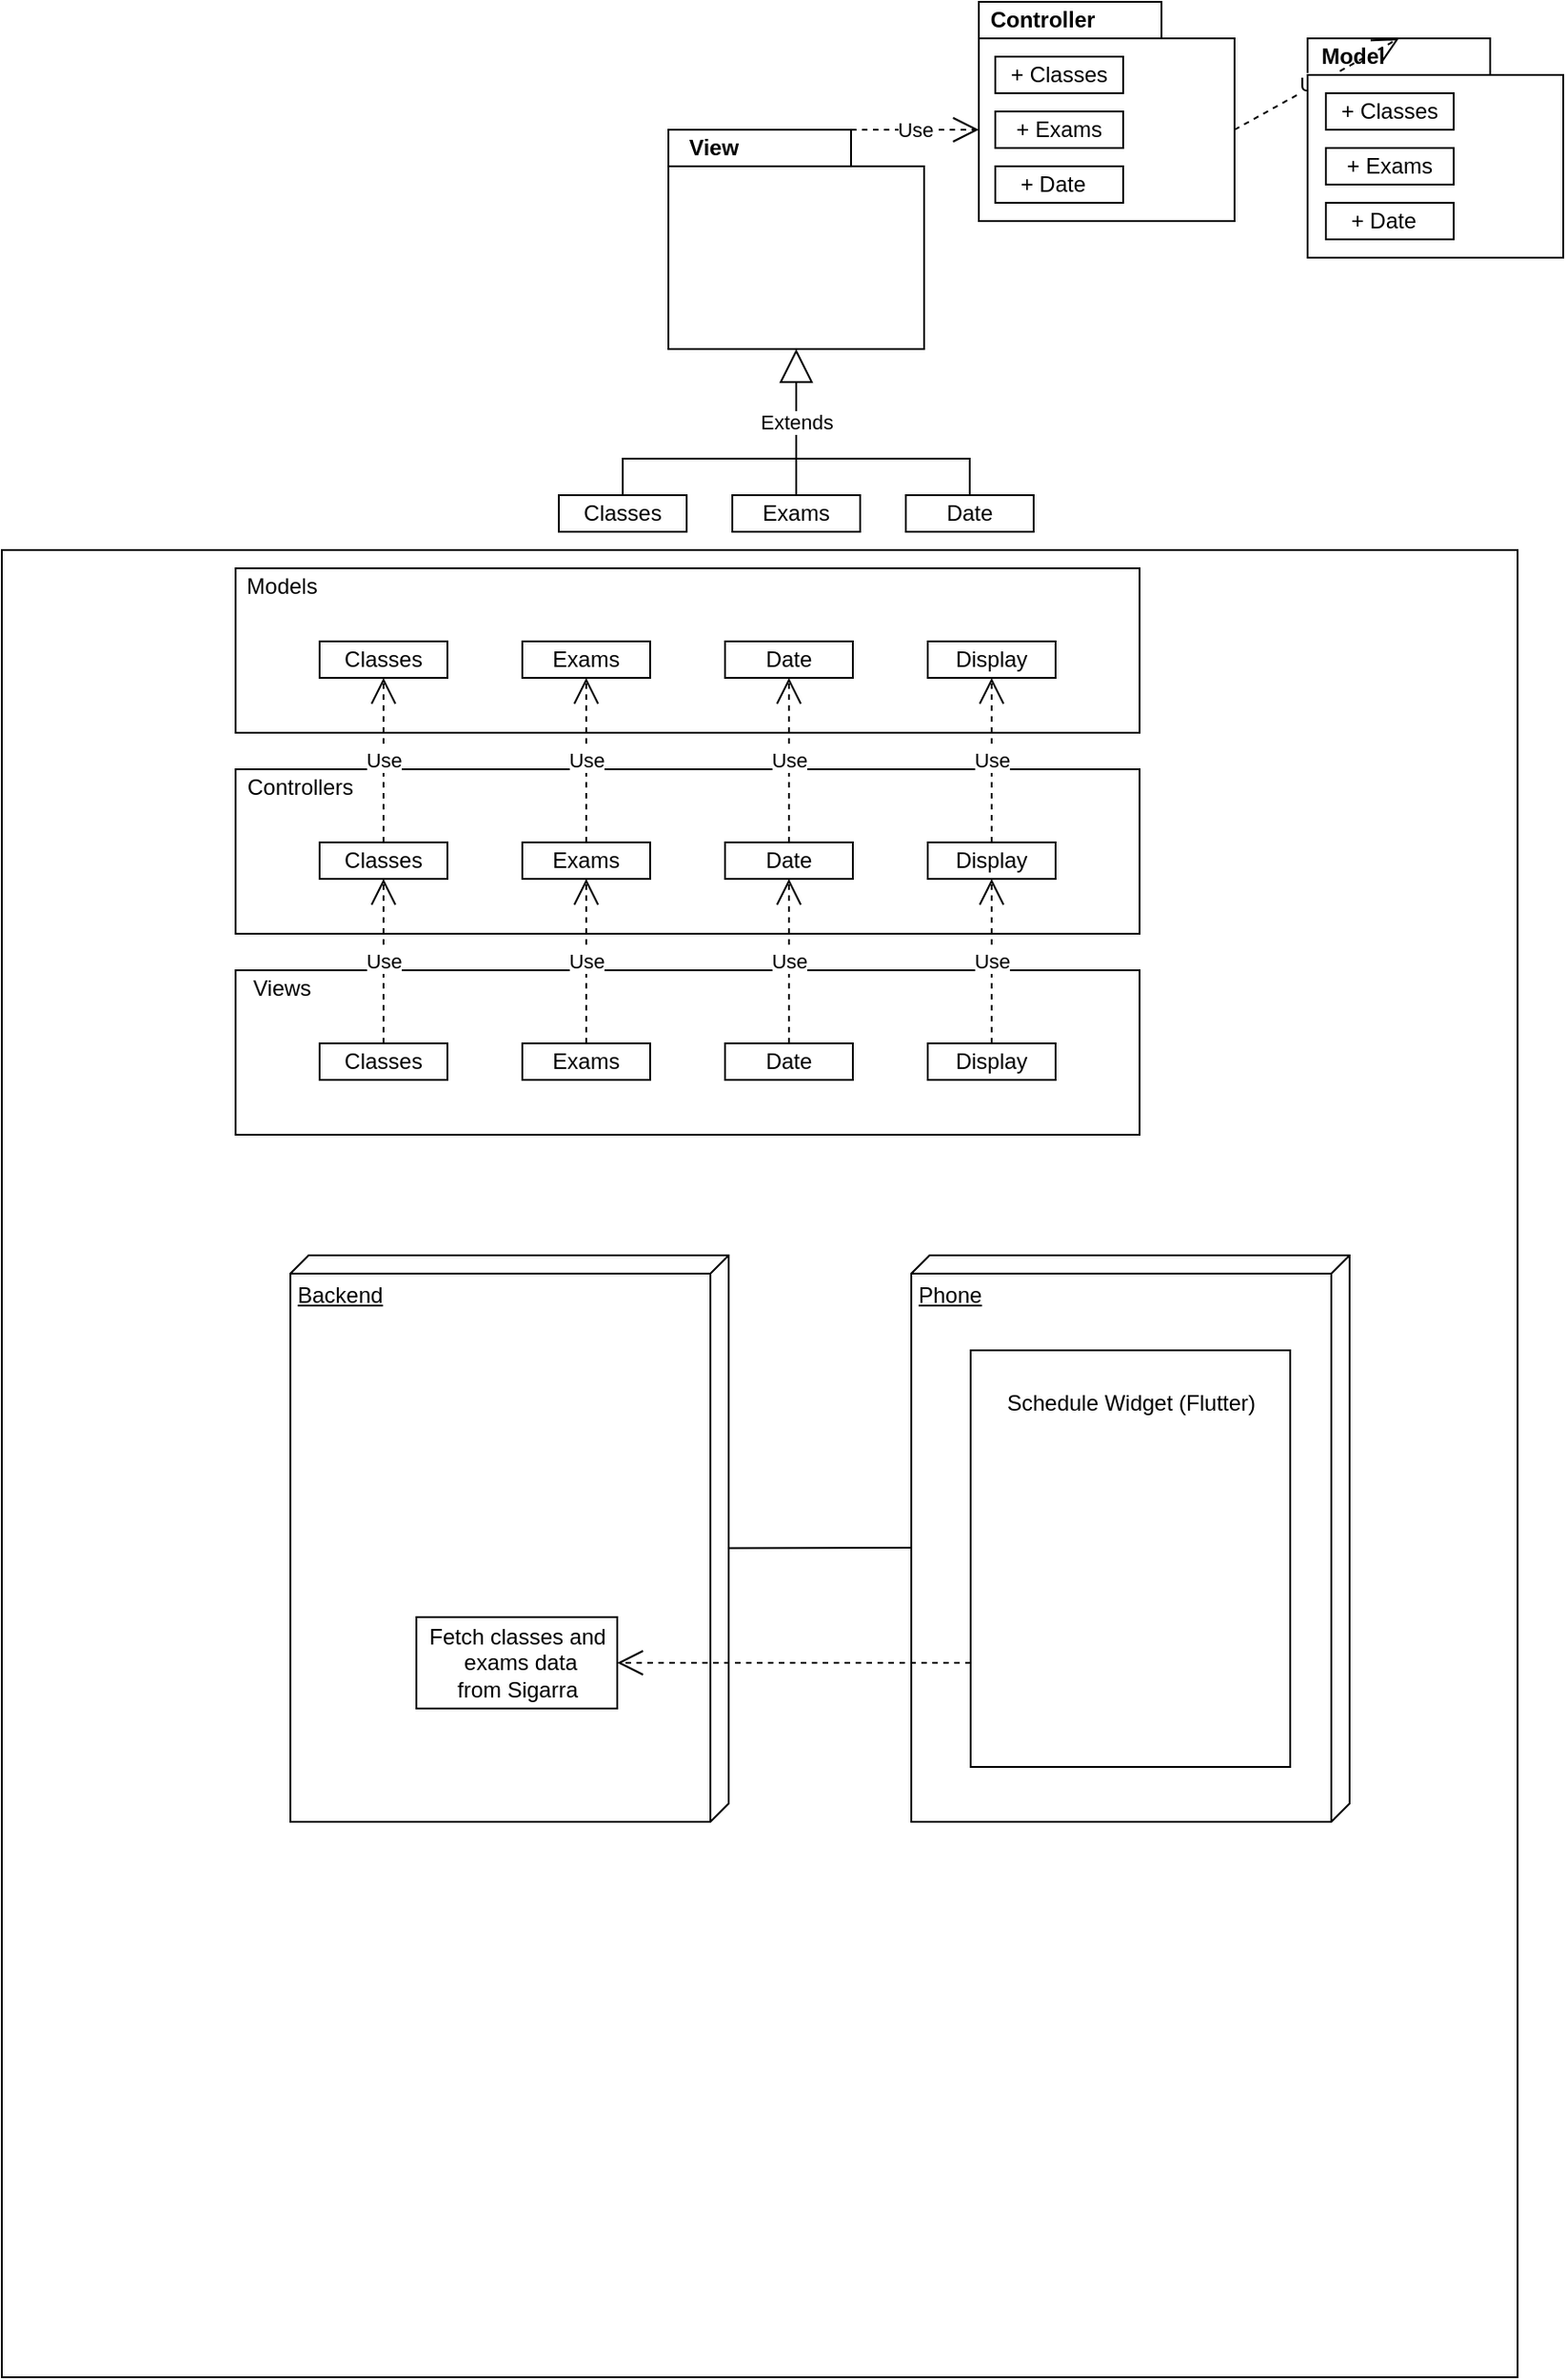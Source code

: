 <mxfile version="17.4.6" type="device"><diagram id="C5RBs43oDa-KdzZeNtuy" name="Page-1"><mxGraphModel dx="1865" dy="579" grid="0" gridSize="10" guides="1" tooltips="1" connect="1" arrows="1" fold="1" page="1" pageScale="1" pageWidth="827" pageHeight="1169" math="0" shadow="0"><root><mxCell id="WIyWlLk6GJQsqaUBKTNV-0"/><mxCell id="WIyWlLk6GJQsqaUBKTNV-1" parent="WIyWlLk6GJQsqaUBKTNV-0"/><mxCell id="Y-6Hzm9Xf-LeAZiNdiUA-22" value="" style="rounded=0;whiteSpace=wrap;html=1;" parent="WIyWlLk6GJQsqaUBKTNV-1" vertex="1"><mxGeometry x="-28" y="300" width="830" height="1000" as="geometry"/></mxCell><mxCell id="8zq5tzGC8Fa1y3f5wl5L-6" value="Phone" style="verticalAlign=top;align=left;spacingTop=8;spacingLeft=2;spacingRight=12;shape=cube;size=10;direction=south;fontStyle=4;html=1;" parent="WIyWlLk6GJQsqaUBKTNV-1" vertex="1"><mxGeometry x="470" y="686" width="240" height="310" as="geometry"/></mxCell><mxCell id="Y-6Hzm9Xf-LeAZiNdiUA-50" value="" style="html=1;" parent="WIyWlLk6GJQsqaUBKTNV-1" vertex="1"><mxGeometry x="502.5" y="738" width="175" height="228" as="geometry"/></mxCell><mxCell id="Y-6Hzm9Xf-LeAZiNdiUA-5" value="" style="rounded=0;whiteSpace=wrap;html=1;" parent="WIyWlLk6GJQsqaUBKTNV-1" vertex="1"><mxGeometry x="687" y="20" width="100" height="20" as="geometry"/></mxCell><mxCell id="8zq5tzGC8Fa1y3f5wl5L-5" value="&lt;div&gt;Backend&lt;/div&gt;" style="verticalAlign=top;align=left;spacingTop=8;spacingLeft=2;spacingRight=12;shape=cube;size=10;direction=south;fontStyle=4;html=1;" parent="WIyWlLk6GJQsqaUBKTNV-1" vertex="1"><mxGeometry x="130" y="686" width="240" height="310" as="geometry"/></mxCell><mxCell id="DuB3Gax-wAi-ZZb1_O8s-12" value="Use" style="endArrow=open;endSize=12;dashed=1;html=1;rounded=0;entryX=1;entryY=0;entryDx=0;entryDy=0;exitX=1;exitY=0.5;exitDx=0;exitDy=0;" parent="WIyWlLk6GJQsqaUBKTNV-1" source="Y-6Hzm9Xf-LeAZiNdiUA-8" target="Y-6Hzm9Xf-LeAZiNdiUA-1" edge="1"><mxGeometry width="160" relative="1" as="geometry"><mxPoint x="817" y="79" as="sourcePoint"/><mxPoint x="887" y="-150" as="targetPoint"/></mxGeometry></mxCell><mxCell id="DuB3Gax-wAi-ZZb1_O8s-14" value="Use" style="endArrow=open;endSize=12;dashed=1;html=1;rounded=0;exitX=1;exitY=0;exitDx=0;exitDy=0;entryX=0;entryY=0.5;entryDx=0;entryDy=0;" parent="WIyWlLk6GJQsqaUBKTNV-1" source="Y-6Hzm9Xf-LeAZiNdiUA-9" target="Y-6Hzm9Xf-LeAZiNdiUA-8" edge="1"><mxGeometry width="160" relative="1" as="geometry"><mxPoint x="717" y="58.5" as="sourcePoint"/><mxPoint x="589.5" y="-77" as="targetPoint"/></mxGeometry></mxCell><mxCell id="Y-6Hzm9Xf-LeAZiNdiUA-1" value="Model" style="text;html=1;strokeColor=none;fillColor=none;align=center;verticalAlign=middle;whiteSpace=wrap;rounded=0;fontStyle=1" parent="WIyWlLk6GJQsqaUBKTNV-1" vertex="1"><mxGeometry x="687" y="20" width="50" height="20" as="geometry"/></mxCell><mxCell id="Y-6Hzm9Xf-LeAZiNdiUA-4" value="" style="rounded=0;whiteSpace=wrap;html=1;" parent="WIyWlLk6GJQsqaUBKTNV-1" vertex="1"><mxGeometry x="687" y="40" width="140" height="100" as="geometry"/></mxCell><mxCell id="Y-6Hzm9Xf-LeAZiNdiUA-6" value="" style="rounded=0;whiteSpace=wrap;html=1;" parent="WIyWlLk6GJQsqaUBKTNV-1" vertex="1"><mxGeometry x="507" width="100" height="20" as="geometry"/></mxCell><mxCell id="Y-6Hzm9Xf-LeAZiNdiUA-7" value="Controller" style="text;html=1;strokeColor=none;fillColor=none;align=center;verticalAlign=middle;whiteSpace=wrap;rounded=0;fontStyle=1" parent="WIyWlLk6GJQsqaUBKTNV-1" vertex="1"><mxGeometry x="517" width="50" height="20" as="geometry"/></mxCell><mxCell id="Y-6Hzm9Xf-LeAZiNdiUA-8" value="" style="rounded=0;whiteSpace=wrap;html=1;" parent="WIyWlLk6GJQsqaUBKTNV-1" vertex="1"><mxGeometry x="507" y="20" width="140" height="100" as="geometry"/></mxCell><mxCell id="Y-6Hzm9Xf-LeAZiNdiUA-9" value="" style="rounded=0;whiteSpace=wrap;html=1;" parent="WIyWlLk6GJQsqaUBKTNV-1" vertex="1"><mxGeometry x="337" y="70" width="100" height="20" as="geometry"/></mxCell><mxCell id="Y-6Hzm9Xf-LeAZiNdiUA-10" value="View" style="text;html=1;strokeColor=none;fillColor=none;align=center;verticalAlign=middle;whiteSpace=wrap;rounded=0;fontStyle=1" parent="WIyWlLk6GJQsqaUBKTNV-1" vertex="1"><mxGeometry x="337" y="70" width="50" height="20" as="geometry"/></mxCell><mxCell id="Y-6Hzm9Xf-LeAZiNdiUA-11" value="" style="rounded=0;whiteSpace=wrap;html=1;" parent="WIyWlLk6GJQsqaUBKTNV-1" vertex="1"><mxGeometry x="337" y="90" width="140" height="100" as="geometry"/></mxCell><mxCell id="Y-6Hzm9Xf-LeAZiNdiUA-12" value="+ Classes" style="rounded=0;whiteSpace=wrap;html=1;" parent="WIyWlLk6GJQsqaUBKTNV-1" vertex="1"><mxGeometry x="697" y="50" width="70" height="20" as="geometry"/></mxCell><mxCell id="Y-6Hzm9Xf-LeAZiNdiUA-13" value="+ Exams" style="rounded=0;whiteSpace=wrap;html=1;" parent="WIyWlLk6GJQsqaUBKTNV-1" vertex="1"><mxGeometry x="697" y="80" width="70" height="20" as="geometry"/></mxCell><mxCell id="Y-6Hzm9Xf-LeAZiNdiUA-14" value="+ Date&amp;nbsp;&amp;nbsp;" style="rounded=0;whiteSpace=wrap;html=1;" parent="WIyWlLk6GJQsqaUBKTNV-1" vertex="1"><mxGeometry x="697" y="110" width="70" height="20" as="geometry"/></mxCell><mxCell id="Y-6Hzm9Xf-LeAZiNdiUA-16" value="Extends" style="endArrow=block;endSize=16;endFill=0;html=1;rounded=0;entryX=0.5;entryY=1;entryDx=0;entryDy=0;" parent="WIyWlLk6GJQsqaUBKTNV-1" target="Y-6Hzm9Xf-LeAZiNdiUA-11" edge="1"><mxGeometry width="160" relative="1" as="geometry"><mxPoint x="407" y="270" as="sourcePoint"/><mxPoint x="727" y="130" as="targetPoint"/></mxGeometry></mxCell><mxCell id="Y-6Hzm9Xf-LeAZiNdiUA-17" value="Classes" style="rounded=0;whiteSpace=wrap;html=1;" parent="WIyWlLk6GJQsqaUBKTNV-1" vertex="1"><mxGeometry x="277" y="270" width="70" height="20" as="geometry"/></mxCell><mxCell id="Y-6Hzm9Xf-LeAZiNdiUA-18" value="Exams" style="rounded=0;whiteSpace=wrap;html=1;" parent="WIyWlLk6GJQsqaUBKTNV-1" vertex="1"><mxGeometry x="372" y="270" width="70" height="20" as="geometry"/></mxCell><mxCell id="Y-6Hzm9Xf-LeAZiNdiUA-19" value="Date" style="rounded=0;whiteSpace=wrap;html=1;" parent="WIyWlLk6GJQsqaUBKTNV-1" vertex="1"><mxGeometry x="467" y="270" width="70" height="20" as="geometry"/></mxCell><mxCell id="Y-6Hzm9Xf-LeAZiNdiUA-20" value="" style="endArrow=none;html=1;rounded=0;exitX=0.5;exitY=0;exitDx=0;exitDy=0;" parent="WIyWlLk6GJQsqaUBKTNV-1" source="Y-6Hzm9Xf-LeAZiNdiUA-17" edge="1"><mxGeometry width="50" height="50" relative="1" as="geometry"><mxPoint x="627" y="250" as="sourcePoint"/><mxPoint x="407" y="250" as="targetPoint"/><Array as="points"><mxPoint x="312" y="250"/></Array></mxGeometry></mxCell><mxCell id="Y-6Hzm9Xf-LeAZiNdiUA-21" value="" style="endArrow=none;html=1;rounded=0;exitX=0.5;exitY=0;exitDx=0;exitDy=0;" parent="WIyWlLk6GJQsqaUBKTNV-1" source="Y-6Hzm9Xf-LeAZiNdiUA-19" edge="1"><mxGeometry width="50" height="50" relative="1" as="geometry"><mxPoint x="322" y="280" as="sourcePoint"/><mxPoint x="407" y="250" as="targetPoint"/><Array as="points"><mxPoint x="502" y="250"/></Array></mxGeometry></mxCell><mxCell id="Y-6Hzm9Xf-LeAZiNdiUA-23" value="+ Classes" style="rounded=0;whiteSpace=wrap;html=1;" parent="WIyWlLk6GJQsqaUBKTNV-1" vertex="1"><mxGeometry x="516" y="30" width="70" height="20" as="geometry"/></mxCell><mxCell id="Y-6Hzm9Xf-LeAZiNdiUA-24" value="+ Exams" style="rounded=0;whiteSpace=wrap;html=1;" parent="WIyWlLk6GJQsqaUBKTNV-1" vertex="1"><mxGeometry x="516" y="60" width="70" height="20" as="geometry"/></mxCell><mxCell id="Y-6Hzm9Xf-LeAZiNdiUA-25" value="+ Date&amp;nbsp;&amp;nbsp;" style="rounded=0;whiteSpace=wrap;html=1;" parent="WIyWlLk6GJQsqaUBKTNV-1" vertex="1"><mxGeometry x="516" y="90" width="70" height="20" as="geometry"/></mxCell><mxCell id="Y-6Hzm9Xf-LeAZiNdiUA-27" value="" style="rounded=0;whiteSpace=wrap;html=1;" parent="WIyWlLk6GJQsqaUBKTNV-1" vertex="1"><mxGeometry x="100" y="310" width="495" height="90" as="geometry"/></mxCell><mxCell id="Y-6Hzm9Xf-LeAZiNdiUA-28" value="Classes" style="rounded=0;whiteSpace=wrap;html=1;" parent="WIyWlLk6GJQsqaUBKTNV-1" vertex="1"><mxGeometry x="146" y="350" width="70" height="20" as="geometry"/></mxCell><mxCell id="Y-6Hzm9Xf-LeAZiNdiUA-29" value="Exams" style="rounded=0;whiteSpace=wrap;html=1;" parent="WIyWlLk6GJQsqaUBKTNV-1" vertex="1"><mxGeometry x="257" y="350" width="70" height="20" as="geometry"/></mxCell><mxCell id="Y-6Hzm9Xf-LeAZiNdiUA-30" value="Date" style="rounded=0;whiteSpace=wrap;html=1;" parent="WIyWlLk6GJQsqaUBKTNV-1" vertex="1"><mxGeometry x="368" y="350" width="70" height="20" as="geometry"/></mxCell><mxCell id="Y-6Hzm9Xf-LeAZiNdiUA-31" value="Models" style="text;html=1;align=center;verticalAlign=middle;resizable=0;points=[];autosize=1;strokeColor=none;fillColor=none;" parent="WIyWlLk6GJQsqaUBKTNV-1" vertex="1"><mxGeometry x="100" y="310" width="50" height="20" as="geometry"/></mxCell><mxCell id="Y-6Hzm9Xf-LeAZiNdiUA-32" value="" style="rounded=0;whiteSpace=wrap;html=1;" parent="WIyWlLk6GJQsqaUBKTNV-1" vertex="1"><mxGeometry x="100" y="420" width="495" height="90" as="geometry"/></mxCell><mxCell id="Y-6Hzm9Xf-LeAZiNdiUA-33" value="Classes" style="rounded=0;whiteSpace=wrap;html=1;" parent="WIyWlLk6GJQsqaUBKTNV-1" vertex="1"><mxGeometry x="146" y="460" width="70" height="20" as="geometry"/></mxCell><mxCell id="Y-6Hzm9Xf-LeAZiNdiUA-34" value="Exams" style="rounded=0;whiteSpace=wrap;html=1;" parent="WIyWlLk6GJQsqaUBKTNV-1" vertex="1"><mxGeometry x="257" y="460" width="70" height="20" as="geometry"/></mxCell><mxCell id="Y-6Hzm9Xf-LeAZiNdiUA-35" value="Date" style="rounded=0;whiteSpace=wrap;html=1;" parent="WIyWlLk6GJQsqaUBKTNV-1" vertex="1"><mxGeometry x="368" y="460" width="70" height="20" as="geometry"/></mxCell><mxCell id="Y-6Hzm9Xf-LeAZiNdiUA-36" value="Controllers" style="text;html=1;align=center;verticalAlign=middle;resizable=0;points=[];autosize=1;strokeColor=none;fillColor=none;" parent="WIyWlLk6GJQsqaUBKTNV-1" vertex="1"><mxGeometry x="100" y="420" width="70" height="20" as="geometry"/></mxCell><mxCell id="Y-6Hzm9Xf-LeAZiNdiUA-37" value="" style="rounded=0;whiteSpace=wrap;html=1;" parent="WIyWlLk6GJQsqaUBKTNV-1" vertex="1"><mxGeometry x="100" y="530" width="495" height="90" as="geometry"/></mxCell><mxCell id="Y-6Hzm9Xf-LeAZiNdiUA-38" value="Classes" style="rounded=0;whiteSpace=wrap;html=1;" parent="WIyWlLk6GJQsqaUBKTNV-1" vertex="1"><mxGeometry x="146" y="570" width="70" height="20" as="geometry"/></mxCell><mxCell id="Y-6Hzm9Xf-LeAZiNdiUA-39" value="Exams" style="rounded=0;whiteSpace=wrap;html=1;" parent="WIyWlLk6GJQsqaUBKTNV-1" vertex="1"><mxGeometry x="257" y="570" width="70" height="20" as="geometry"/></mxCell><mxCell id="Y-6Hzm9Xf-LeAZiNdiUA-40" value="Date" style="rounded=0;whiteSpace=wrap;html=1;" parent="WIyWlLk6GJQsqaUBKTNV-1" vertex="1"><mxGeometry x="368" y="570" width="70" height="20" as="geometry"/></mxCell><mxCell id="Y-6Hzm9Xf-LeAZiNdiUA-41" value="Views" style="text;html=1;align=center;verticalAlign=middle;resizable=0;points=[];autosize=1;strokeColor=none;fillColor=none;" parent="WIyWlLk6GJQsqaUBKTNV-1" vertex="1"><mxGeometry x="100" y="530" width="50" height="20" as="geometry"/></mxCell><mxCell id="Y-6Hzm9Xf-LeAZiNdiUA-42" value="Use" style="endArrow=open;endSize=12;dashed=1;html=1;rounded=0;exitX=0.5;exitY=0;exitDx=0;exitDy=0;entryX=0.5;entryY=1;entryDx=0;entryDy=0;" parent="WIyWlLk6GJQsqaUBKTNV-1" source="Y-6Hzm9Xf-LeAZiNdiUA-35" target="Y-6Hzm9Xf-LeAZiNdiUA-30" edge="1"><mxGeometry width="160" relative="1" as="geometry"><mxPoint x="454" y="80" as="sourcePoint"/><mxPoint x="524" y="80" as="targetPoint"/></mxGeometry></mxCell><mxCell id="Y-6Hzm9Xf-LeAZiNdiUA-43" value="Use" style="endArrow=open;endSize=12;dashed=1;html=1;rounded=0;exitX=0.5;exitY=0;exitDx=0;exitDy=0;entryX=0.5;entryY=1;entryDx=0;entryDy=0;" parent="WIyWlLk6GJQsqaUBKTNV-1" source="Y-6Hzm9Xf-LeAZiNdiUA-34" target="Y-6Hzm9Xf-LeAZiNdiUA-29" edge="1"><mxGeometry width="160" relative="1" as="geometry"><mxPoint x="397.0" y="470" as="sourcePoint"/><mxPoint x="397.0" y="380" as="targetPoint"/></mxGeometry></mxCell><mxCell id="Y-6Hzm9Xf-LeAZiNdiUA-44" value="Use" style="endArrow=open;endSize=12;dashed=1;html=1;rounded=0;exitX=0.5;exitY=0;exitDx=0;exitDy=0;entryX=0.5;entryY=1;entryDx=0;entryDy=0;" parent="WIyWlLk6GJQsqaUBKTNV-1" source="Y-6Hzm9Xf-LeAZiNdiUA-33" target="Y-6Hzm9Xf-LeAZiNdiUA-28" edge="1"><mxGeometry width="160" relative="1" as="geometry"><mxPoint x="288" y="470" as="sourcePoint"/><mxPoint x="288" y="380" as="targetPoint"/></mxGeometry></mxCell><mxCell id="Y-6Hzm9Xf-LeAZiNdiUA-45" value="Use" style="endArrow=open;endSize=12;dashed=1;html=1;rounded=0;exitX=0.5;exitY=0;exitDx=0;exitDy=0;entryX=0.5;entryY=1;entryDx=0;entryDy=0;" parent="WIyWlLk6GJQsqaUBKTNV-1" source="Y-6Hzm9Xf-LeAZiNdiUA-38" target="Y-6Hzm9Xf-LeAZiNdiUA-33" edge="1"><mxGeometry width="160" relative="1" as="geometry"><mxPoint x="298" y="480" as="sourcePoint"/><mxPoint x="298" y="390" as="targetPoint"/></mxGeometry></mxCell><mxCell id="Y-6Hzm9Xf-LeAZiNdiUA-46" value="Use" style="endArrow=open;endSize=12;dashed=1;html=1;rounded=0;exitX=0.5;exitY=0;exitDx=0;exitDy=0;entryX=0.5;entryY=1;entryDx=0;entryDy=0;" parent="WIyWlLk6GJQsqaUBKTNV-1" source="Y-6Hzm9Xf-LeAZiNdiUA-39" target="Y-6Hzm9Xf-LeAZiNdiUA-34" edge="1"><mxGeometry width="160" relative="1" as="geometry"><mxPoint x="322" y="490" as="sourcePoint"/><mxPoint x="322" y="400" as="targetPoint"/></mxGeometry></mxCell><mxCell id="Y-6Hzm9Xf-LeAZiNdiUA-47" value="Use" style="endArrow=open;endSize=12;dashed=1;html=1;rounded=0;exitX=0.5;exitY=0;exitDx=0;exitDy=0;entryX=0.5;entryY=1;entryDx=0;entryDy=0;" parent="WIyWlLk6GJQsqaUBKTNV-1" source="Y-6Hzm9Xf-LeAZiNdiUA-40" target="Y-6Hzm9Xf-LeAZiNdiUA-35" edge="1"><mxGeometry width="160" relative="1" as="geometry"><mxPoint x="367" y="500" as="sourcePoint"/><mxPoint x="367" y="410" as="targetPoint"/></mxGeometry></mxCell><mxCell id="Y-6Hzm9Xf-LeAZiNdiUA-51" value="Schedule Widget (Flutter)" style="text;html=1;align=center;verticalAlign=middle;resizable=0;points=[];autosize=1;strokeColor=none;fillColor=none;" parent="WIyWlLk6GJQsqaUBKTNV-1" vertex="1"><mxGeometry x="517" y="758" width="146" height="18" as="geometry"/></mxCell><mxCell id="c5Vr1H5cYlPrjUt7B44a-0" value="Display" style="rounded=0;whiteSpace=wrap;html=1;" parent="WIyWlLk6GJQsqaUBKTNV-1" vertex="1"><mxGeometry x="479" y="350" width="70" height="20" as="geometry"/></mxCell><mxCell id="c5Vr1H5cYlPrjUt7B44a-1" value="Display" style="rounded=0;whiteSpace=wrap;html=1;" parent="WIyWlLk6GJQsqaUBKTNV-1" vertex="1"><mxGeometry x="479" y="460" width="70" height="20" as="geometry"/></mxCell><mxCell id="c5Vr1H5cYlPrjUt7B44a-2" value="Display" style="rounded=0;whiteSpace=wrap;html=1;" parent="WIyWlLk6GJQsqaUBKTNV-1" vertex="1"><mxGeometry x="479" y="570" width="70" height="20" as="geometry"/></mxCell><mxCell id="c5Vr1H5cYlPrjUt7B44a-3" value="Use" style="endArrow=open;endSize=12;dashed=1;html=1;rounded=0;exitX=0.5;exitY=0;exitDx=0;exitDy=0;entryX=0.5;entryY=1;entryDx=0;entryDy=0;" parent="WIyWlLk6GJQsqaUBKTNV-1" source="c5Vr1H5cYlPrjUt7B44a-1" target="c5Vr1H5cYlPrjUt7B44a-0" edge="1"><mxGeometry width="160" relative="1" as="geometry"><mxPoint x="567" y="80" as="sourcePoint"/><mxPoint x="637" y="80" as="targetPoint"/></mxGeometry></mxCell><mxCell id="c5Vr1H5cYlPrjUt7B44a-4" value="Use" style="endArrow=open;endSize=12;dashed=1;html=1;rounded=0;exitX=0.5;exitY=0;exitDx=0;exitDy=0;entryX=0.5;entryY=1;entryDx=0;entryDy=0;" parent="WIyWlLk6GJQsqaUBKTNV-1" source="c5Vr1H5cYlPrjUt7B44a-2" target="c5Vr1H5cYlPrjUt7B44a-1" edge="1"><mxGeometry width="160" relative="1" as="geometry"><mxPoint x="480" y="500" as="sourcePoint"/><mxPoint x="480" y="410" as="targetPoint"/></mxGeometry></mxCell><mxCell id="IYg6IsS2WEna399ZPgBp-2" value="&lt;div&gt;Fetch classes and&lt;/div&gt;&lt;div&gt;&amp;nbsp;exams data&lt;/div&gt;&lt;div&gt;from Sigarra&lt;/div&gt;" style="html=1;" parent="WIyWlLk6GJQsqaUBKTNV-1" vertex="1"><mxGeometry x="199" y="884" width="110" height="50" as="geometry"/></mxCell><mxCell id="rRVIK4xWebwgcSX8bF_D-0" style="edgeStyle=none;shape=connector;rounded=0;orthogonalLoop=1;jettySize=auto;html=1;entryX=1;entryY=0.5;entryDx=0;entryDy=0;dashed=1;labelBackgroundColor=default;fontFamily=Helvetica;fontSize=11;fontColor=default;endArrow=open;endSize=12;strokeColor=default;exitX=0;exitY=0.75;exitDx=0;exitDy=0;" parent="WIyWlLk6GJQsqaUBKTNV-1" source="Y-6Hzm9Xf-LeAZiNdiUA-50" target="IYg6IsS2WEna399ZPgBp-2" edge="1"><mxGeometry relative="1" as="geometry"/></mxCell><mxCell id="rRVIK4xWebwgcSX8bF_D-4" value="" style="endArrow=none;html=1;rounded=0;labelBackgroundColor=default;fontFamily=Helvetica;fontSize=11;fontColor=default;strokeColor=default;shape=connector;entryX=0;entryY=0;entryDx=160;entryDy=240;entryPerimeter=0;exitX=0.517;exitY=0.001;exitDx=0;exitDy=0;exitPerimeter=0;" parent="WIyWlLk6GJQsqaUBKTNV-1" source="8zq5tzGC8Fa1y3f5wl5L-5" target="8zq5tzGC8Fa1y3f5wl5L-6" edge="1"><mxGeometry width="50" height="50" relative="1" as="geometry"><mxPoint x="417" y="901" as="sourcePoint"/><mxPoint x="467" y="851" as="targetPoint"/></mxGeometry></mxCell></root></mxGraphModel></diagram></mxfile>